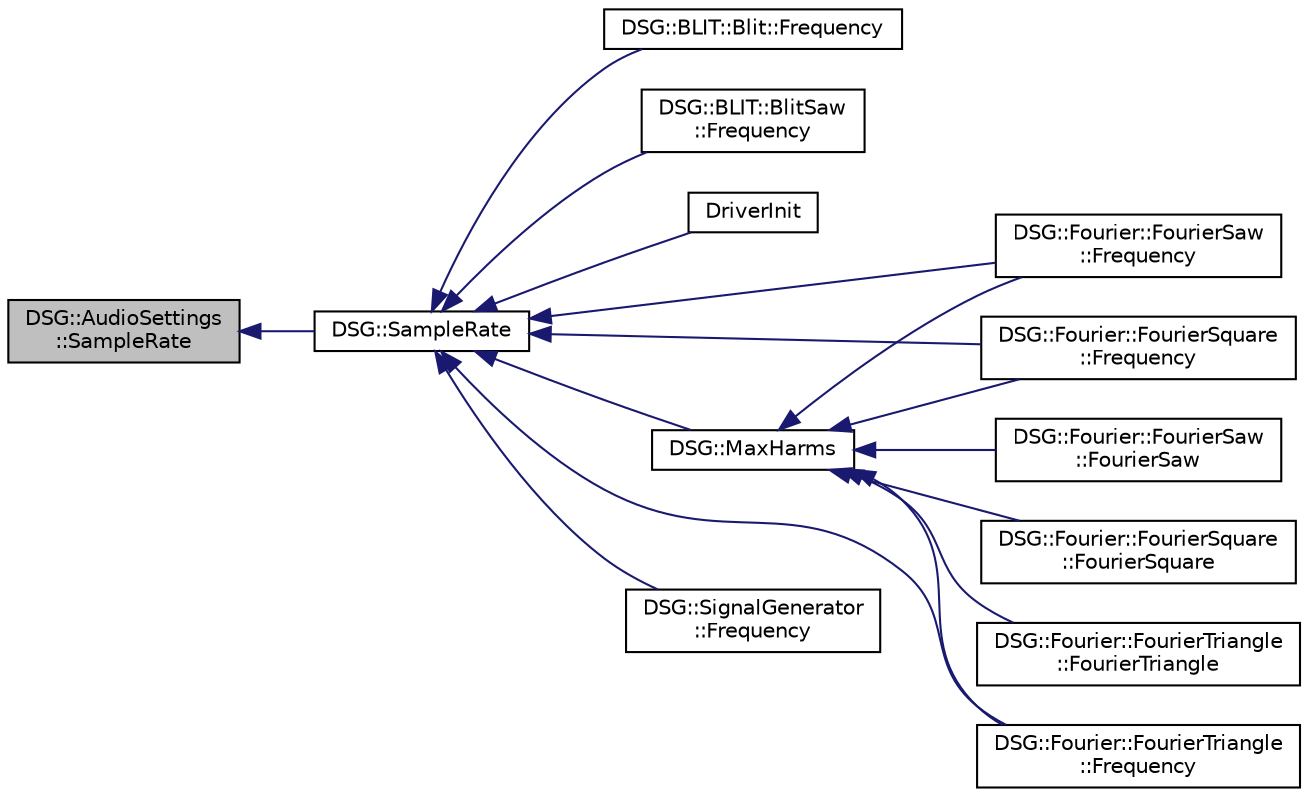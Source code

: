 digraph "DSG::AudioSettings::SampleRate"
{
  edge [fontname="Helvetica",fontsize="10",labelfontname="Helvetica",labelfontsize="10"];
  node [fontname="Helvetica",fontsize="10",shape=record];
  rankdir="LR";
  Node1 [label="DSG::AudioSettings\l::SampleRate",height=0.2,width=0.4,color="black", fillcolor="grey75", style="filled", fontcolor="black"];
  Node1 -> Node2 [dir="back",color="midnightblue",fontsize="10",style="solid"];
  Node2 [label="DSG::SampleRate",height=0.2,width=0.4,color="black", fillcolor="white", style="filled",URL="$namespace_d_s_g.html#a72df05177db0412c3590070923f62819",tooltip="DSG::SampleRate - Get Global Sample Rate. "];
  Node2 -> Node3 [dir="back",color="midnightblue",fontsize="10",style="solid"];
  Node3 [label="DSG::BLIT::Blit::Frequency",height=0.2,width=0.4,color="black", fillcolor="white", style="filled",URL="$class_d_s_g_1_1_b_l_i_t_1_1_blit.html#a933f8f9f324a4fde4f9e2b69473d88ed"];
  Node2 -> Node4 [dir="back",color="midnightblue",fontsize="10",style="solid"];
  Node4 [label="DSG::BLIT::BlitSaw\l::Frequency",height=0.2,width=0.4,color="black", fillcolor="white", style="filled",URL="$class_d_s_g_1_1_b_l_i_t_1_1_blit_saw.html#a290d01796efca84b73eb61a3bc419ebb"];
  Node2 -> Node5 [dir="back",color="midnightblue",fontsize="10",style="solid"];
  Node5 [label="DriverInit",height=0.2,width=0.4,color="black", fillcolor="white", style="filled",URL="$_driver_8h.html#a70105fa3a575041357534257c1bd91a7"];
  Node2 -> Node6 [dir="back",color="midnightblue",fontsize="10",style="solid"];
  Node6 [label="DSG::Fourier::FourierSaw\l::Frequency",height=0.2,width=0.4,color="black", fillcolor="white", style="filled",URL="$class_d_s_g_1_1_fourier_1_1_fourier_saw.html#afa3d86f404be3665f10c74fe9286ef10"];
  Node2 -> Node7 [dir="back",color="midnightblue",fontsize="10",style="solid"];
  Node7 [label="DSG::Fourier::FourierSquare\l::Frequency",height=0.2,width=0.4,color="black", fillcolor="white", style="filled",URL="$class_d_s_g_1_1_fourier_1_1_fourier_square.html#a120cbb563a518c9412190eaa36cb269f"];
  Node2 -> Node8 [dir="back",color="midnightblue",fontsize="10",style="solid"];
  Node8 [label="DSG::Fourier::FourierTriangle\l::Frequency",height=0.2,width=0.4,color="black", fillcolor="white", style="filled",URL="$class_d_s_g_1_1_fourier_1_1_fourier_triangle.html#a278a51ed8af32ea371adc903b9b25039"];
  Node2 -> Node9 [dir="back",color="midnightblue",fontsize="10",style="solid"];
  Node9 [label="DSG::MaxHarms",height=0.2,width=0.4,color="black", fillcolor="white", style="filled",URL="$namespace_d_s_g.html#ab5c4eea42ea10b69cfc32afb83ff1d0d"];
  Node9 -> Node10 [dir="back",color="midnightblue",fontsize="10",style="solid"];
  Node10 [label="DSG::Fourier::FourierSaw\l::FourierSaw",height=0.2,width=0.4,color="black", fillcolor="white", style="filled",URL="$class_d_s_g_1_1_fourier_1_1_fourier_saw.html#a6062c388900f32e1cfd6df95b9760065"];
  Node9 -> Node6 [dir="back",color="midnightblue",fontsize="10",style="solid"];
  Node9 -> Node11 [dir="back",color="midnightblue",fontsize="10",style="solid"];
  Node11 [label="DSG::Fourier::FourierSquare\l::FourierSquare",height=0.2,width=0.4,color="black", fillcolor="white", style="filled",URL="$class_d_s_g_1_1_fourier_1_1_fourier_square.html#a277316295ca15354a6e507a71cb5f0db"];
  Node9 -> Node7 [dir="back",color="midnightblue",fontsize="10",style="solid"];
  Node9 -> Node12 [dir="back",color="midnightblue",fontsize="10",style="solid"];
  Node12 [label="DSG::Fourier::FourierTriangle\l::FourierTriangle",height=0.2,width=0.4,color="black", fillcolor="white", style="filled",URL="$class_d_s_g_1_1_fourier_1_1_fourier_triangle.html#abf887c6f5aada92780224511988cb688"];
  Node9 -> Node8 [dir="back",color="midnightblue",fontsize="10",style="solid"];
  Node2 -> Node13 [dir="back",color="midnightblue",fontsize="10",style="solid"];
  Node13 [label="DSG::SignalGenerator\l::Frequency",height=0.2,width=0.4,color="black", fillcolor="white", style="filled",URL="$class_d_s_g_1_1_signal_generator.html#a30a79888f209d692df3d38f53fc58dfe"];
}
